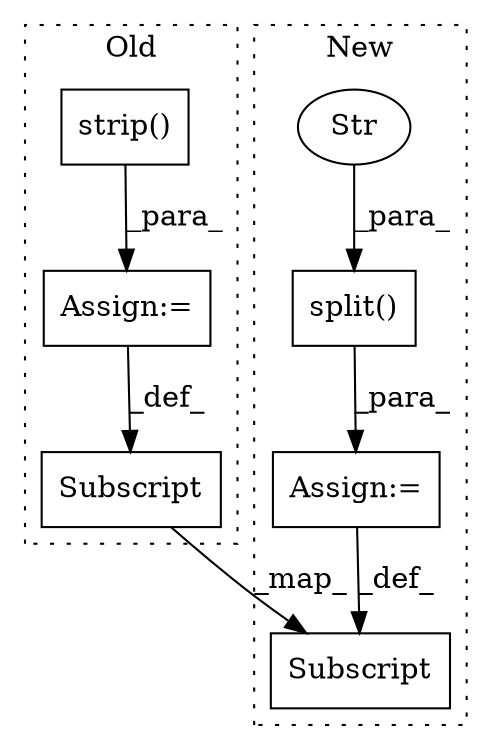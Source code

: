 digraph G {
subgraph cluster0 {
1 [label="strip()" a="75" s="771" l="13" shape="box"];
5 [label="Assign:=" a="68" s="768" l="3" shape="box"];
6 [label="Subscript" a="63" s="797,0" l="29,0" shape="box"];
label = "Old";
style="dotted";
}
subgraph cluster1 {
2 [label="split()" a="75" s="884,897" l="10,1" shape="box"];
3 [label="Str" a="66" s="894" l="3" shape="ellipse"];
4 [label="Assign:=" a="68" s="853" l="3" shape="box"];
7 [label="Subscript" a="63" s="839,0" l="14,0" shape="box"];
label = "New";
style="dotted";
}
1 -> 5 [label="_para_"];
2 -> 4 [label="_para_"];
3 -> 2 [label="_para_"];
4 -> 7 [label="_def_"];
5 -> 6 [label="_def_"];
6 -> 7 [label="_map_"];
}